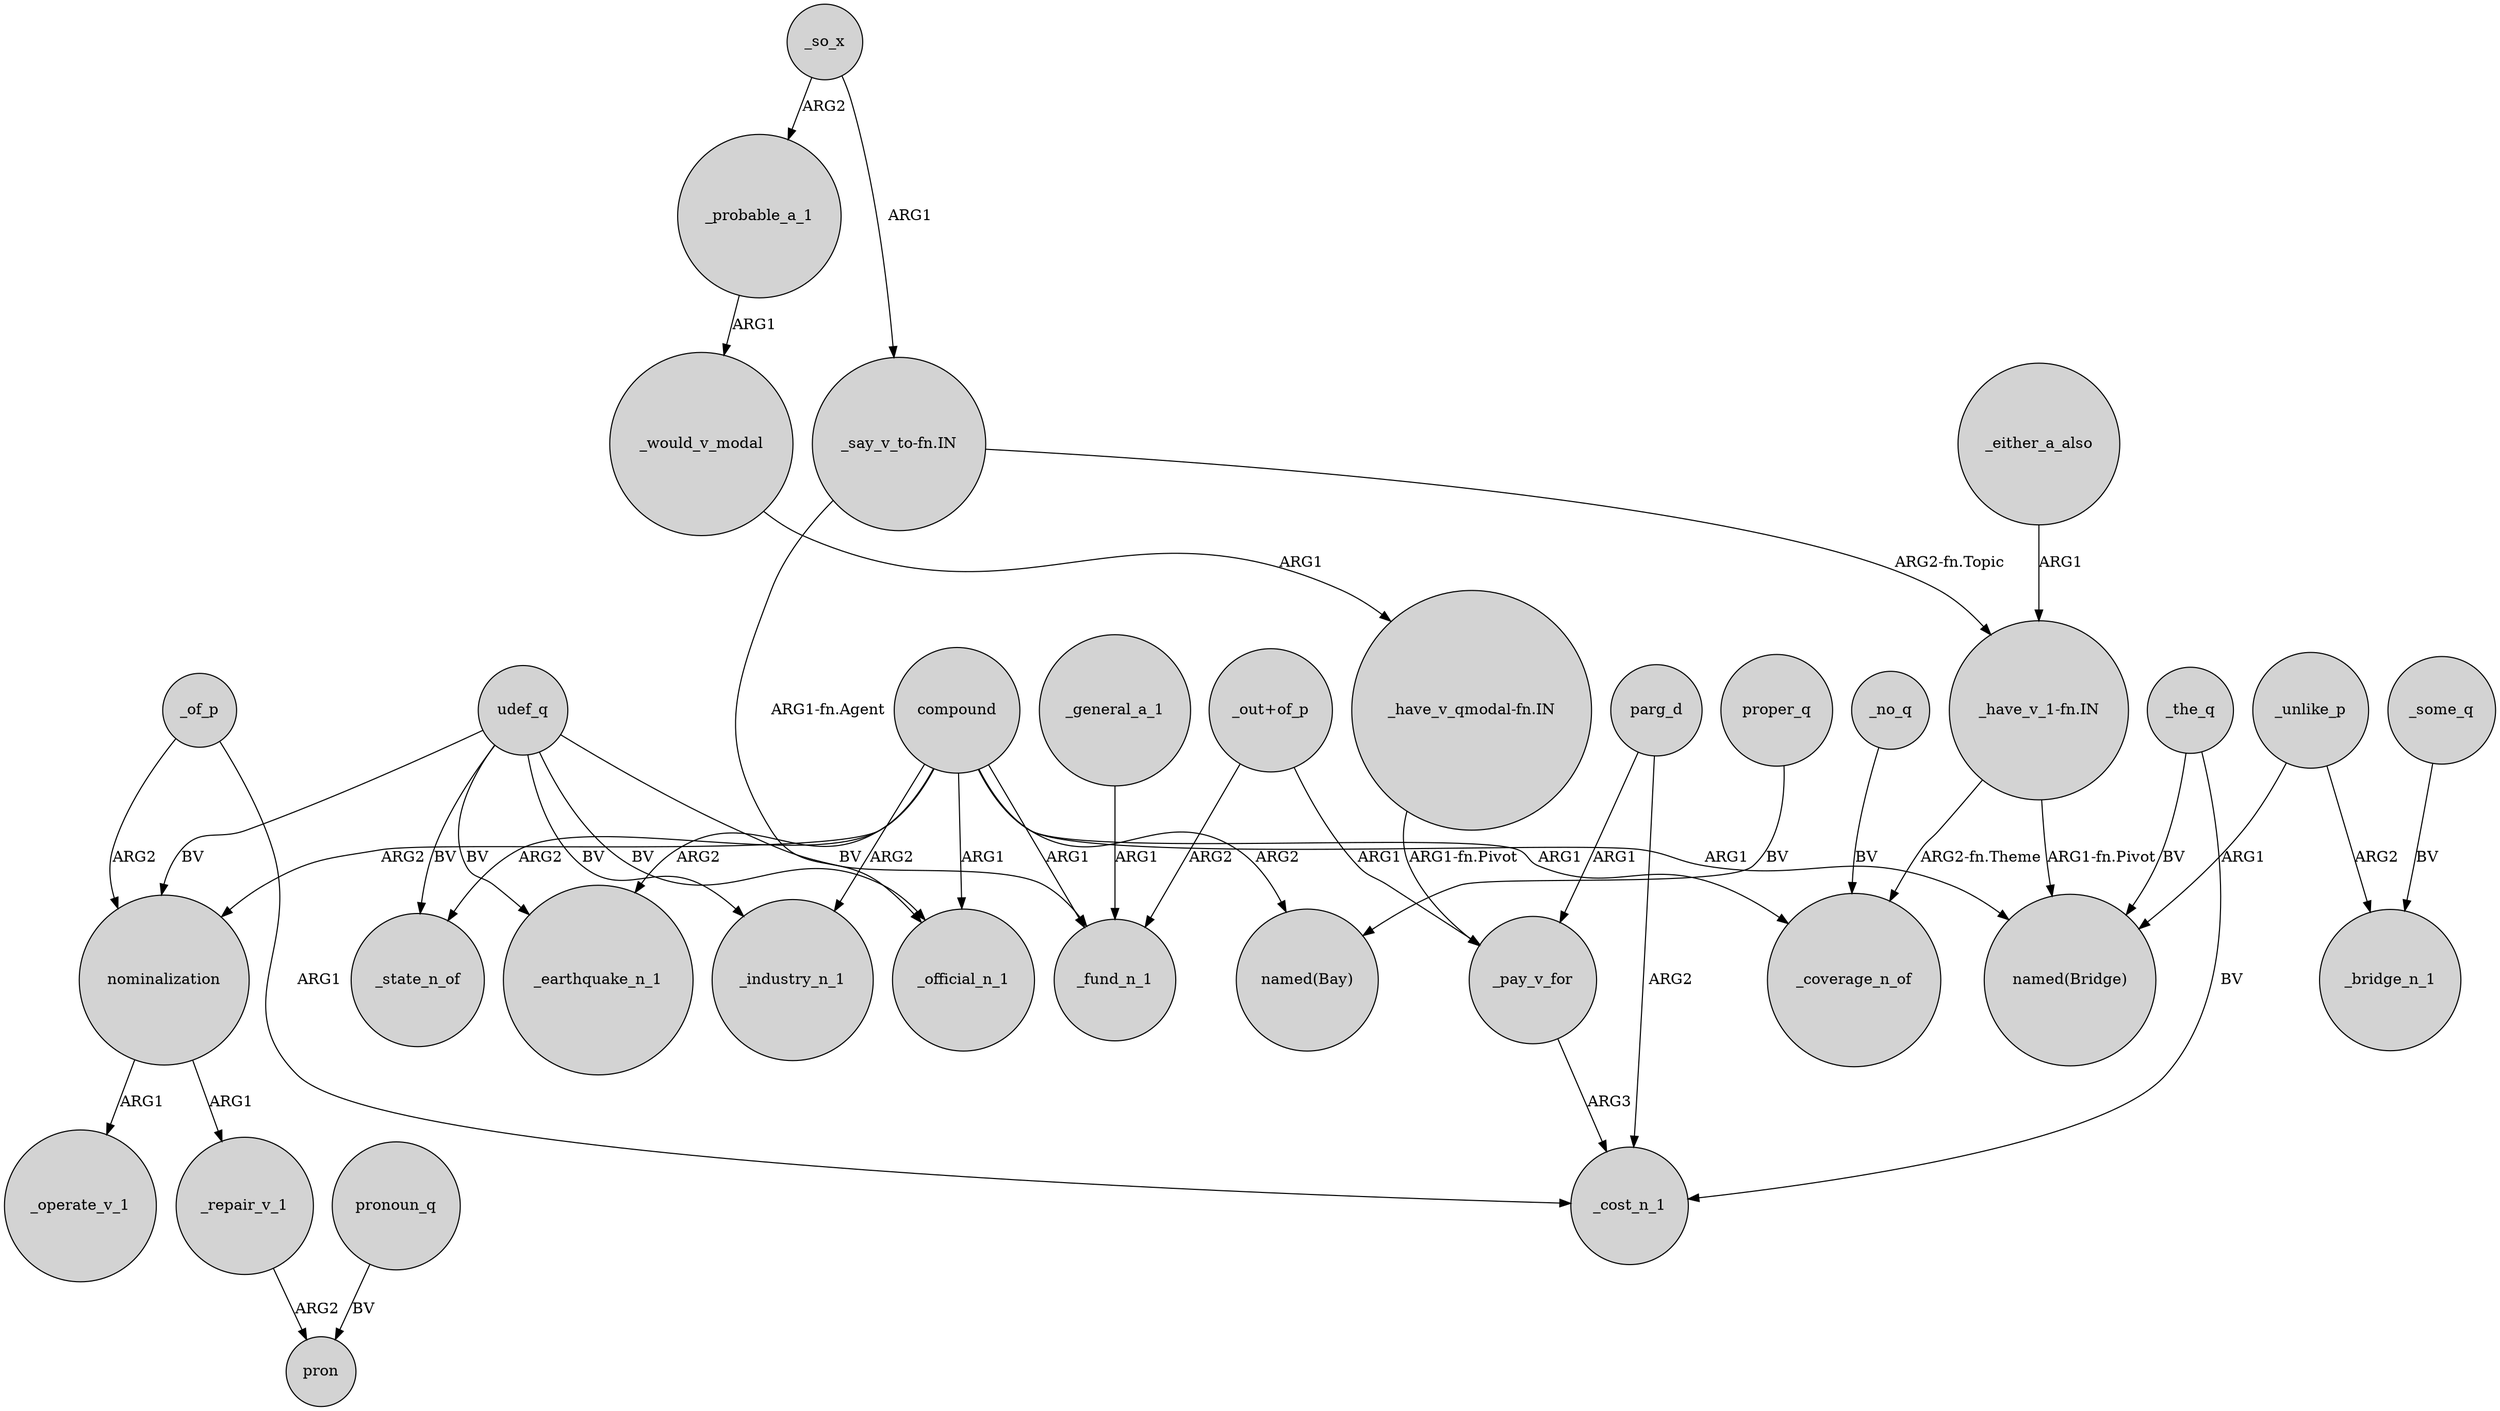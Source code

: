 digraph {
	node [shape=circle style=filled]
	compound -> _earthquake_n_1 [label=ARG2]
	nominalization -> _operate_v_1 [label=ARG1]
	proper_q -> "named(Bay)" [label=BV]
	_some_q -> _bridge_n_1 [label=BV]
	_unlike_p -> _bridge_n_1 [label=ARG2]
	_would_v_modal -> "_have_v_qmodal-fn.IN" [label=ARG1]
	"_say_v_to-fn.IN" -> _official_n_1 [label="ARG1-fn.Agent"]
	udef_q -> _state_n_of [label=BV]
	"_have_v_1-fn.IN" -> _coverage_n_of [label="ARG2-fn.Theme"]
	_repair_v_1 -> pron [label=ARG2]
	compound -> _state_n_of [label=ARG2]
	"_out+of_p" -> _pay_v_for [label=ARG1]
	"_out+of_p" -> _fund_n_1 [label=ARG2]
	_probable_a_1 -> _would_v_modal [label=ARG1]
	compound -> nominalization [label=ARG2]
	_no_q -> _coverage_n_of [label=BV]
	parg_d -> _cost_n_1 [label=ARG2]
	_so_x -> "_say_v_to-fn.IN" [label=ARG1]
	_the_q -> _cost_n_1 [label=BV]
	_of_p -> _cost_n_1 [label=ARG1]
	pronoun_q -> pron [label=BV]
	_general_a_1 -> _fund_n_1 [label=ARG1]
	compound -> _coverage_n_of [label=ARG1]
	_unlike_p -> "named(Bridge)" [label=ARG1]
	compound -> _industry_n_1 [label=ARG2]
	udef_q -> _official_n_1 [label=BV]
	_of_p -> nominalization [label=ARG2]
	"_have_v_1-fn.IN" -> "named(Bridge)" [label="ARG1-fn.Pivot"]
	_either_a_also -> "_have_v_1-fn.IN" [label=ARG1]
	udef_q -> _fund_n_1 [label=BV]
	udef_q -> nominalization [label=BV]
	compound -> "named(Bridge)" [label=ARG1]
	_so_x -> _probable_a_1 [label=ARG2]
	compound -> "named(Bay)" [label=ARG2]
	compound -> _official_n_1 [label=ARG1]
	"_say_v_to-fn.IN" -> "_have_v_1-fn.IN" [label="ARG2-fn.Topic"]
	_pay_v_for -> _cost_n_1 [label=ARG3]
	parg_d -> _pay_v_for [label=ARG1]
	"_have_v_qmodal-fn.IN" -> _pay_v_for [label="ARG1-fn.Pivot"]
	_the_q -> "named(Bridge)" [label=BV]
	nominalization -> _repair_v_1 [label=ARG1]
	udef_q -> _industry_n_1 [label=BV]
	compound -> _fund_n_1 [label=ARG1]
	udef_q -> _earthquake_n_1 [label=BV]
}
